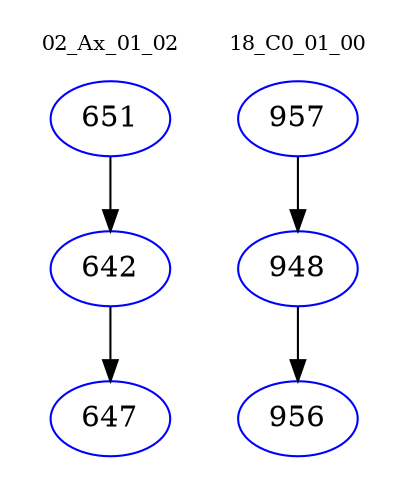 digraph{
subgraph cluster_0 {
color = white
label = "02_Ax_01_02";
fontsize=10;
T0_651 [label="651", color="blue"]
T0_651 -> T0_642 [color="black"]
T0_642 [label="642", color="blue"]
T0_642 -> T0_647 [color="black"]
T0_647 [label="647", color="blue"]
}
subgraph cluster_1 {
color = white
label = "18_C0_01_00";
fontsize=10;
T1_957 [label="957", color="blue"]
T1_957 -> T1_948 [color="black"]
T1_948 [label="948", color="blue"]
T1_948 -> T1_956 [color="black"]
T1_956 [label="956", color="blue"]
}
}

